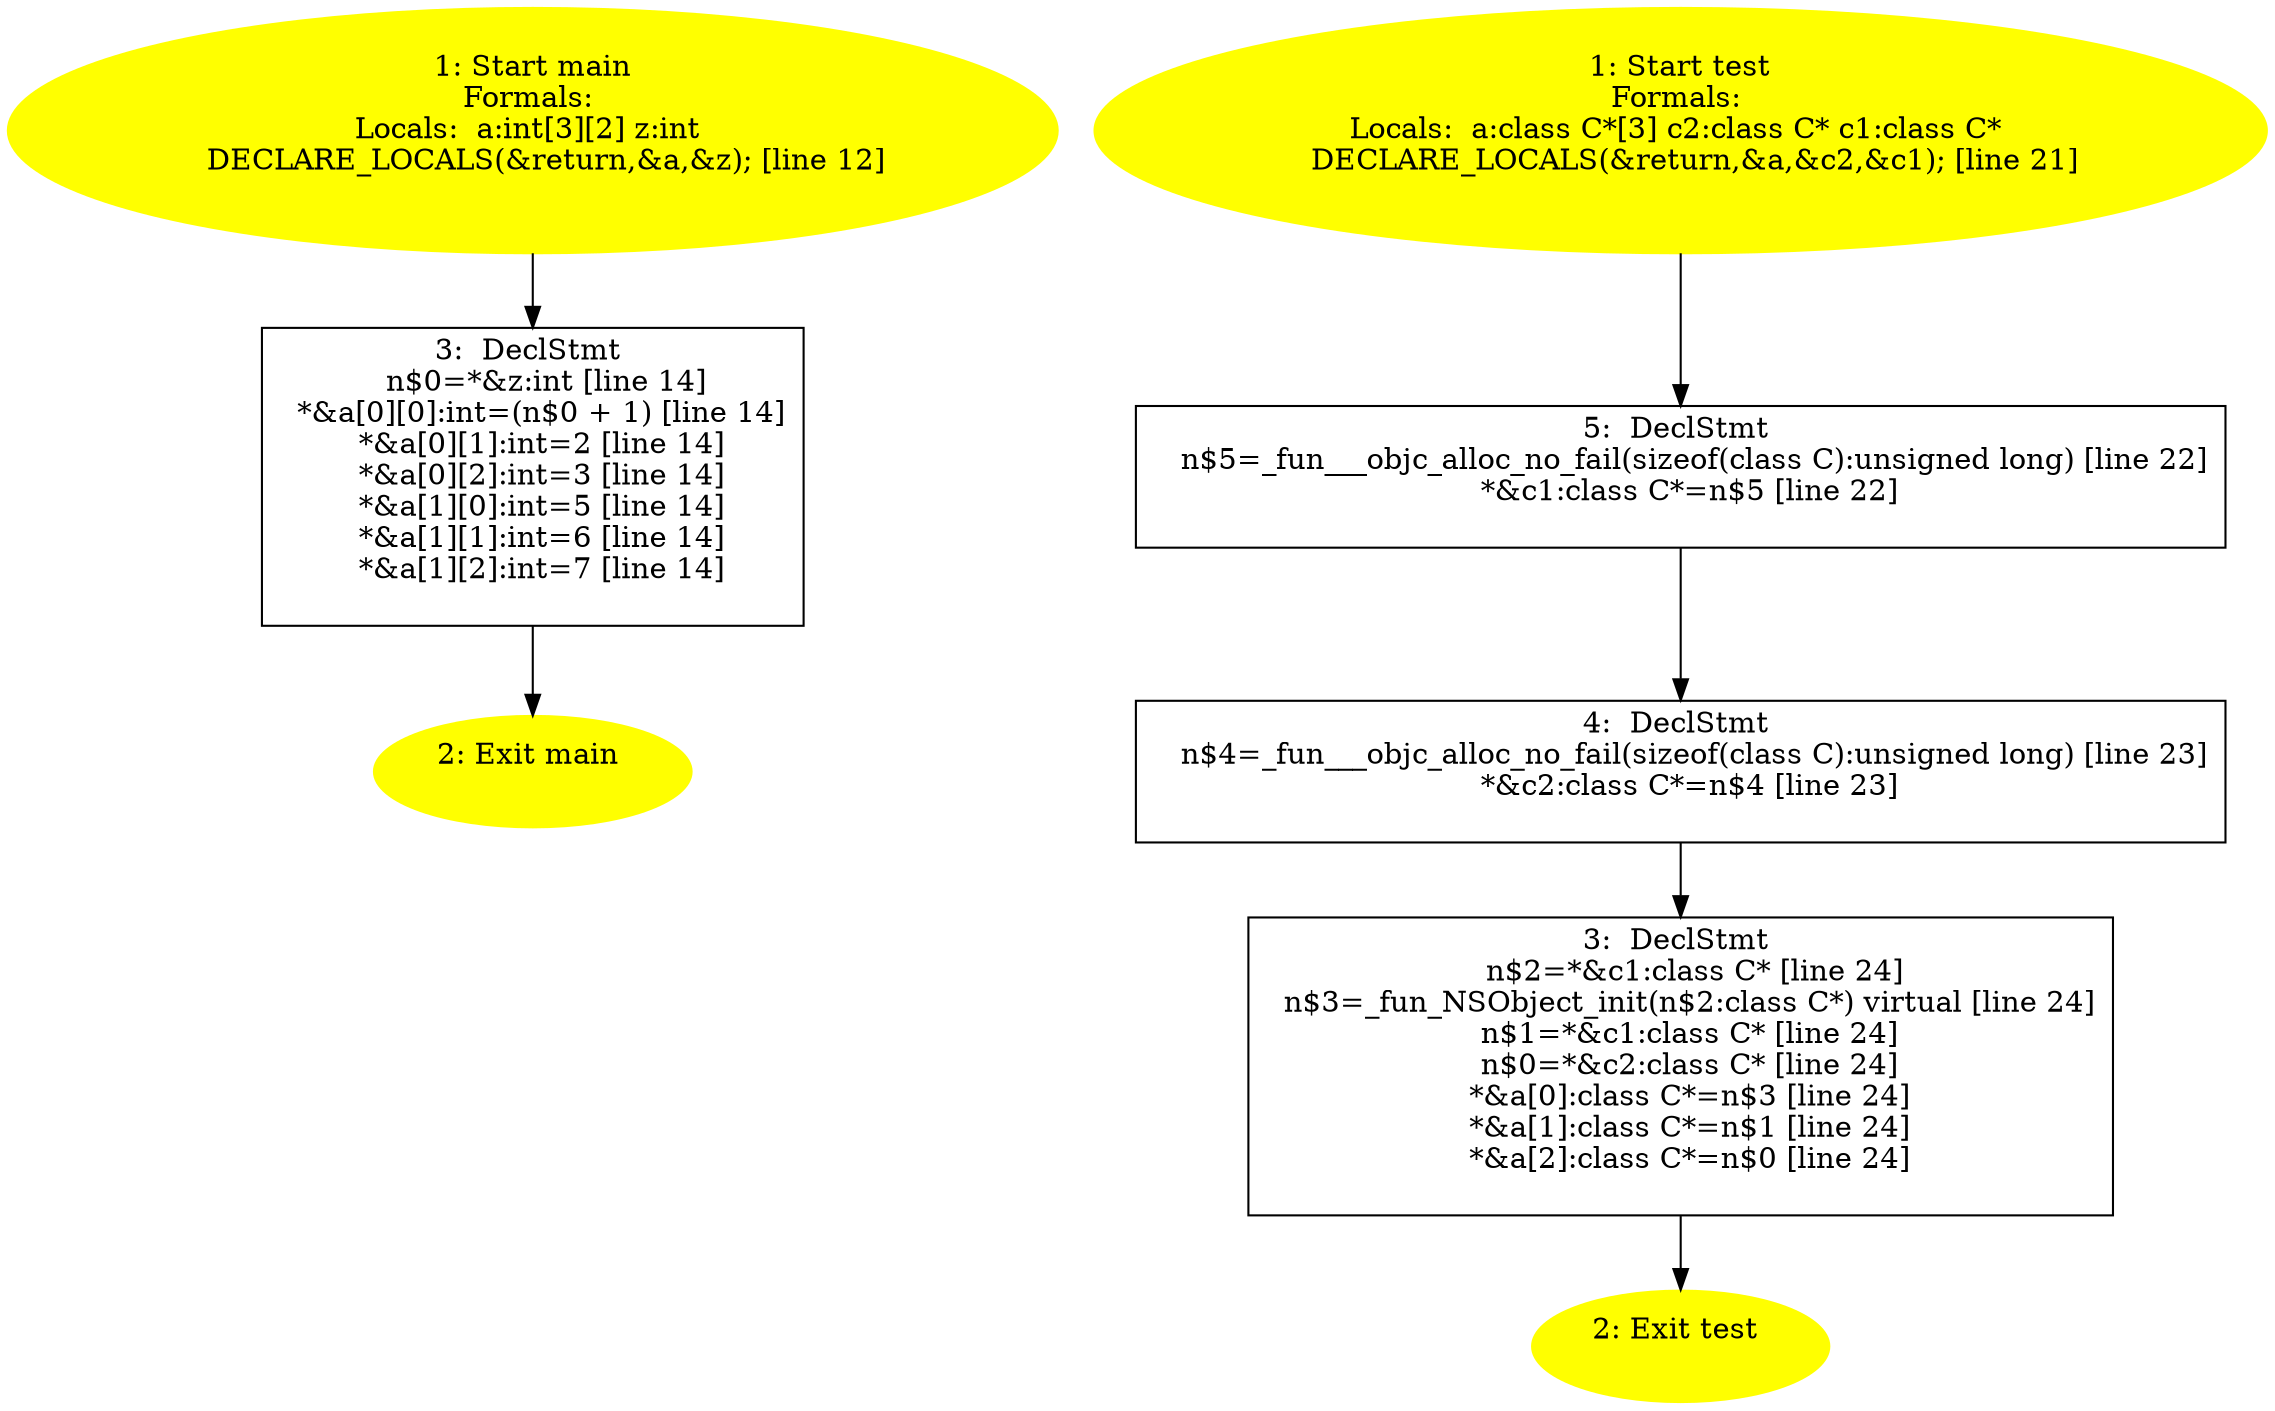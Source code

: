 /* @generated */
digraph iCFG {
"main.fad58de7366495db4650cfefac2fcd61_1" [label="1: Start main\nFormals: \nLocals:  a:int[3][2] z:int \n   DECLARE_LOCALS(&return,&a,&z); [line 12]\n " color=yellow style=filled]
	

	 "main.fad58de7366495db4650cfefac2fcd61_1" -> "main.fad58de7366495db4650cfefac2fcd61_3" ;
"main.fad58de7366495db4650cfefac2fcd61_2" [label="2: Exit main \n  " color=yellow style=filled]
	

"main.fad58de7366495db4650cfefac2fcd61_3" [label="3:  DeclStmt \n   n$0=*&z:int [line 14]\n  *&a[0][0]:int=(n$0 + 1) [line 14]\n  *&a[0][1]:int=2 [line 14]\n  *&a[0][2]:int=3 [line 14]\n  *&a[1][0]:int=5 [line 14]\n  *&a[1][1]:int=6 [line 14]\n  *&a[1][2]:int=7 [line 14]\n " shape="box"]
	

	 "main.fad58de7366495db4650cfefac2fcd61_3" -> "main.fad58de7366495db4650cfefac2fcd61_2" ;
"test.098f6bcd4621d373cade4e832627b4f6_1" [label="1: Start test\nFormals: \nLocals:  a:class C*[3] c2:class C* c1:class C* \n   DECLARE_LOCALS(&return,&a,&c2,&c1); [line 21]\n " color=yellow style=filled]
	

	 "test.098f6bcd4621d373cade4e832627b4f6_1" -> "test.098f6bcd4621d373cade4e832627b4f6_5" ;
"test.098f6bcd4621d373cade4e832627b4f6_2" [label="2: Exit test \n  " color=yellow style=filled]
	

"test.098f6bcd4621d373cade4e832627b4f6_3" [label="3:  DeclStmt \n   n$2=*&c1:class C* [line 24]\n  n$3=_fun_NSObject_init(n$2:class C*) virtual [line 24]\n  n$1=*&c1:class C* [line 24]\n  n$0=*&c2:class C* [line 24]\n  *&a[0]:class C*=n$3 [line 24]\n  *&a[1]:class C*=n$1 [line 24]\n  *&a[2]:class C*=n$0 [line 24]\n " shape="box"]
	

	 "test.098f6bcd4621d373cade4e832627b4f6_3" -> "test.098f6bcd4621d373cade4e832627b4f6_2" ;
"test.098f6bcd4621d373cade4e832627b4f6_4" [label="4:  DeclStmt \n   n$4=_fun___objc_alloc_no_fail(sizeof(class C):unsigned long) [line 23]\n  *&c2:class C*=n$4 [line 23]\n " shape="box"]
	

	 "test.098f6bcd4621d373cade4e832627b4f6_4" -> "test.098f6bcd4621d373cade4e832627b4f6_3" ;
"test.098f6bcd4621d373cade4e832627b4f6_5" [label="5:  DeclStmt \n   n$5=_fun___objc_alloc_no_fail(sizeof(class C):unsigned long) [line 22]\n  *&c1:class C*=n$5 [line 22]\n " shape="box"]
	

	 "test.098f6bcd4621d373cade4e832627b4f6_5" -> "test.098f6bcd4621d373cade4e832627b4f6_4" ;
}
